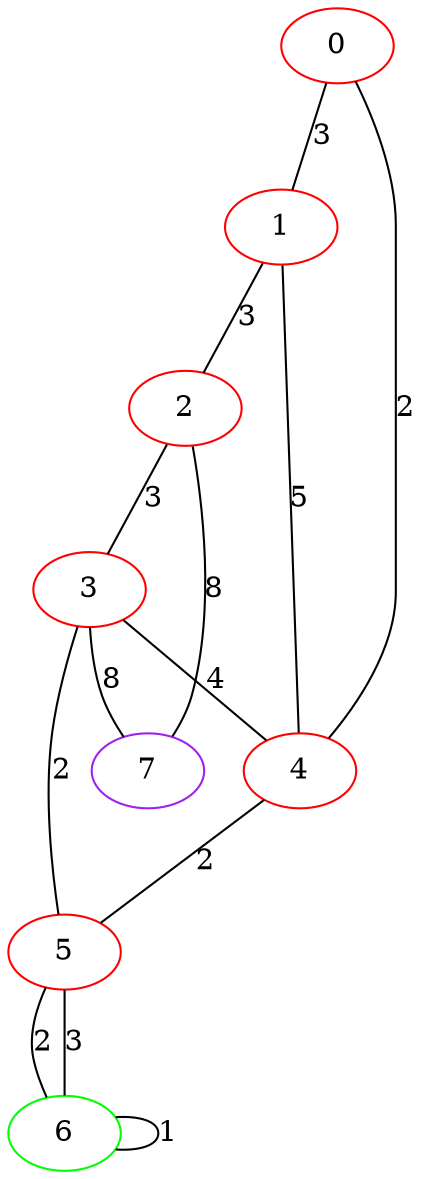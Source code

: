 graph "" {
0 [color=red, weight=1];
1 [color=red, weight=1];
2 [color=red, weight=1];
3 [color=red, weight=1];
4 [color=red, weight=1];
5 [color=red, weight=1];
6 [color=green, weight=2];
7 [color=purple, weight=4];
0 -- 1  [key=0, label=3];
0 -- 4  [key=0, label=2];
1 -- 2  [key=0, label=3];
1 -- 4  [key=0, label=5];
2 -- 3  [key=0, label=3];
2 -- 7  [key=0, label=8];
3 -- 4  [key=0, label=4];
3 -- 5  [key=0, label=2];
3 -- 7  [key=0, label=8];
4 -- 5  [key=0, label=2];
5 -- 6  [key=0, label=2];
5 -- 6  [key=1, label=3];
6 -- 6  [key=0, label=1];
}
